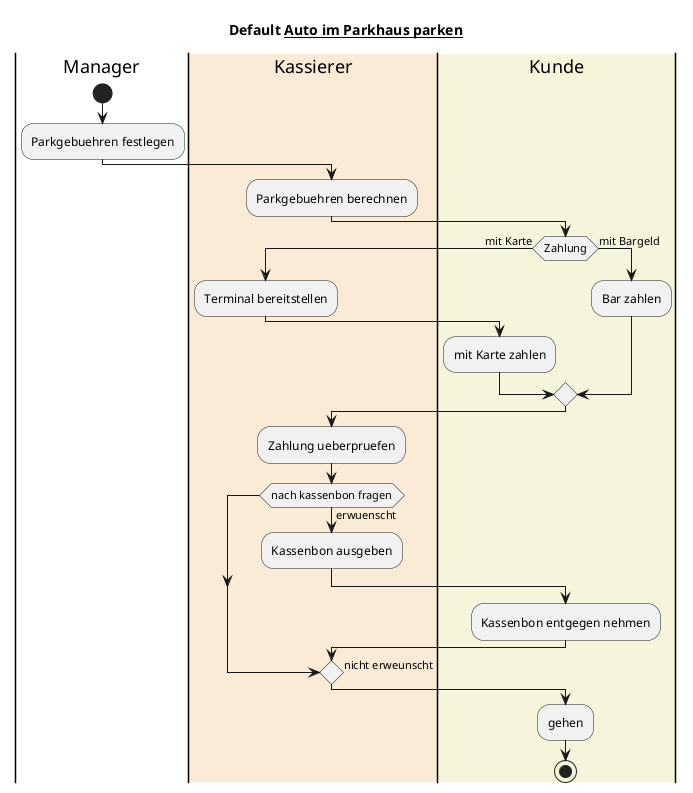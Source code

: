 /**
* Author: Joshua Bäuml
*/
@startuml
title Default __Auto im Parkhaus parken__
|Manager|
start
:Parkgebuehren festlegen;
|#AntiqueWhite|Kassierer|
:Parkgebuehren berechnen;
|Kunde|
if (Zahlung) then
-> mit Karte;
|Kassierer|
:Terminal bereitstellen;
|Kunde|
:mit Karte zahlen;
else
-> mit Bargeld;
|Kunde|
:Bar zahlen;

endif
|#Beige|Kunde|
|Kassierer|
:Zahlung ueberpruefen;
if (nach kassenbon fragen) then
-> nicht erweunscht;

else
-> erwuenscht;
|Kassierer|
:Kassenbon ausgeben;
|Kunde|
:Kassenbon entgegen nehmen;
endif
|Kunde|
:gehen;
stop
@enduml